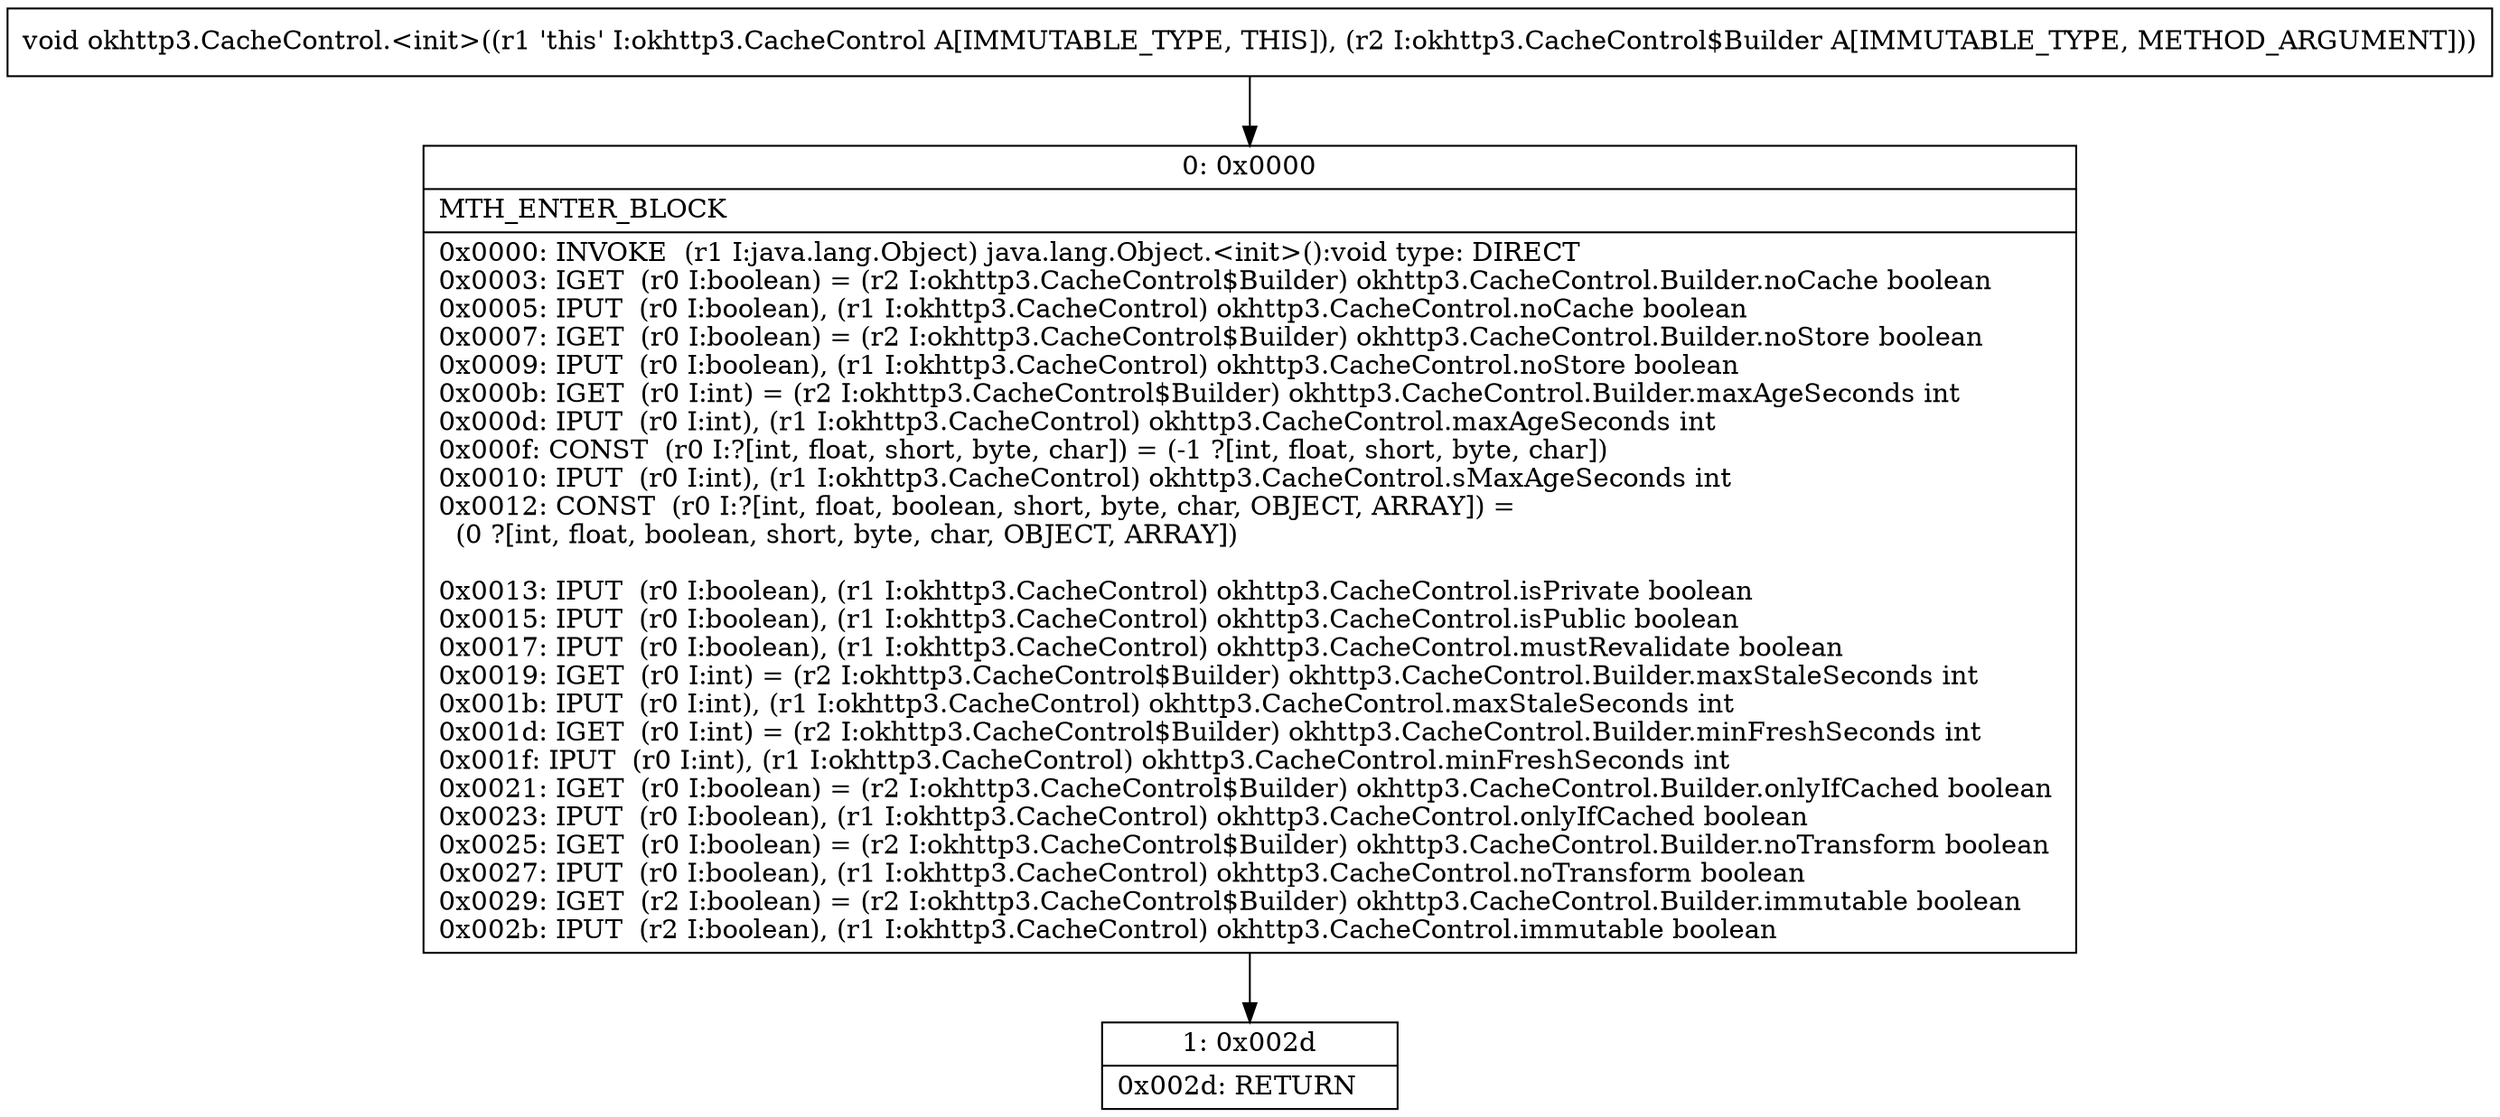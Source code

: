 digraph "CFG forokhttp3.CacheControl.\<init\>(Lokhttp3\/CacheControl$Builder;)V" {
Node_0 [shape=record,label="{0\:\ 0x0000|MTH_ENTER_BLOCK\l|0x0000: INVOKE  (r1 I:java.lang.Object) java.lang.Object.\<init\>():void type: DIRECT \l0x0003: IGET  (r0 I:boolean) = (r2 I:okhttp3.CacheControl$Builder) okhttp3.CacheControl.Builder.noCache boolean \l0x0005: IPUT  (r0 I:boolean), (r1 I:okhttp3.CacheControl) okhttp3.CacheControl.noCache boolean \l0x0007: IGET  (r0 I:boolean) = (r2 I:okhttp3.CacheControl$Builder) okhttp3.CacheControl.Builder.noStore boolean \l0x0009: IPUT  (r0 I:boolean), (r1 I:okhttp3.CacheControl) okhttp3.CacheControl.noStore boolean \l0x000b: IGET  (r0 I:int) = (r2 I:okhttp3.CacheControl$Builder) okhttp3.CacheControl.Builder.maxAgeSeconds int \l0x000d: IPUT  (r0 I:int), (r1 I:okhttp3.CacheControl) okhttp3.CacheControl.maxAgeSeconds int \l0x000f: CONST  (r0 I:?[int, float, short, byte, char]) = (\-1 ?[int, float, short, byte, char]) \l0x0010: IPUT  (r0 I:int), (r1 I:okhttp3.CacheControl) okhttp3.CacheControl.sMaxAgeSeconds int \l0x0012: CONST  (r0 I:?[int, float, boolean, short, byte, char, OBJECT, ARRAY]) = \l  (0 ?[int, float, boolean, short, byte, char, OBJECT, ARRAY])\l \l0x0013: IPUT  (r0 I:boolean), (r1 I:okhttp3.CacheControl) okhttp3.CacheControl.isPrivate boolean \l0x0015: IPUT  (r0 I:boolean), (r1 I:okhttp3.CacheControl) okhttp3.CacheControl.isPublic boolean \l0x0017: IPUT  (r0 I:boolean), (r1 I:okhttp3.CacheControl) okhttp3.CacheControl.mustRevalidate boolean \l0x0019: IGET  (r0 I:int) = (r2 I:okhttp3.CacheControl$Builder) okhttp3.CacheControl.Builder.maxStaleSeconds int \l0x001b: IPUT  (r0 I:int), (r1 I:okhttp3.CacheControl) okhttp3.CacheControl.maxStaleSeconds int \l0x001d: IGET  (r0 I:int) = (r2 I:okhttp3.CacheControl$Builder) okhttp3.CacheControl.Builder.minFreshSeconds int \l0x001f: IPUT  (r0 I:int), (r1 I:okhttp3.CacheControl) okhttp3.CacheControl.minFreshSeconds int \l0x0021: IGET  (r0 I:boolean) = (r2 I:okhttp3.CacheControl$Builder) okhttp3.CacheControl.Builder.onlyIfCached boolean \l0x0023: IPUT  (r0 I:boolean), (r1 I:okhttp3.CacheControl) okhttp3.CacheControl.onlyIfCached boolean \l0x0025: IGET  (r0 I:boolean) = (r2 I:okhttp3.CacheControl$Builder) okhttp3.CacheControl.Builder.noTransform boolean \l0x0027: IPUT  (r0 I:boolean), (r1 I:okhttp3.CacheControl) okhttp3.CacheControl.noTransform boolean \l0x0029: IGET  (r2 I:boolean) = (r2 I:okhttp3.CacheControl$Builder) okhttp3.CacheControl.Builder.immutable boolean \l0x002b: IPUT  (r2 I:boolean), (r1 I:okhttp3.CacheControl) okhttp3.CacheControl.immutable boolean \l}"];
Node_1 [shape=record,label="{1\:\ 0x002d|0x002d: RETURN   \l}"];
MethodNode[shape=record,label="{void okhttp3.CacheControl.\<init\>((r1 'this' I:okhttp3.CacheControl A[IMMUTABLE_TYPE, THIS]), (r2 I:okhttp3.CacheControl$Builder A[IMMUTABLE_TYPE, METHOD_ARGUMENT])) }"];
MethodNode -> Node_0;
Node_0 -> Node_1;
}

